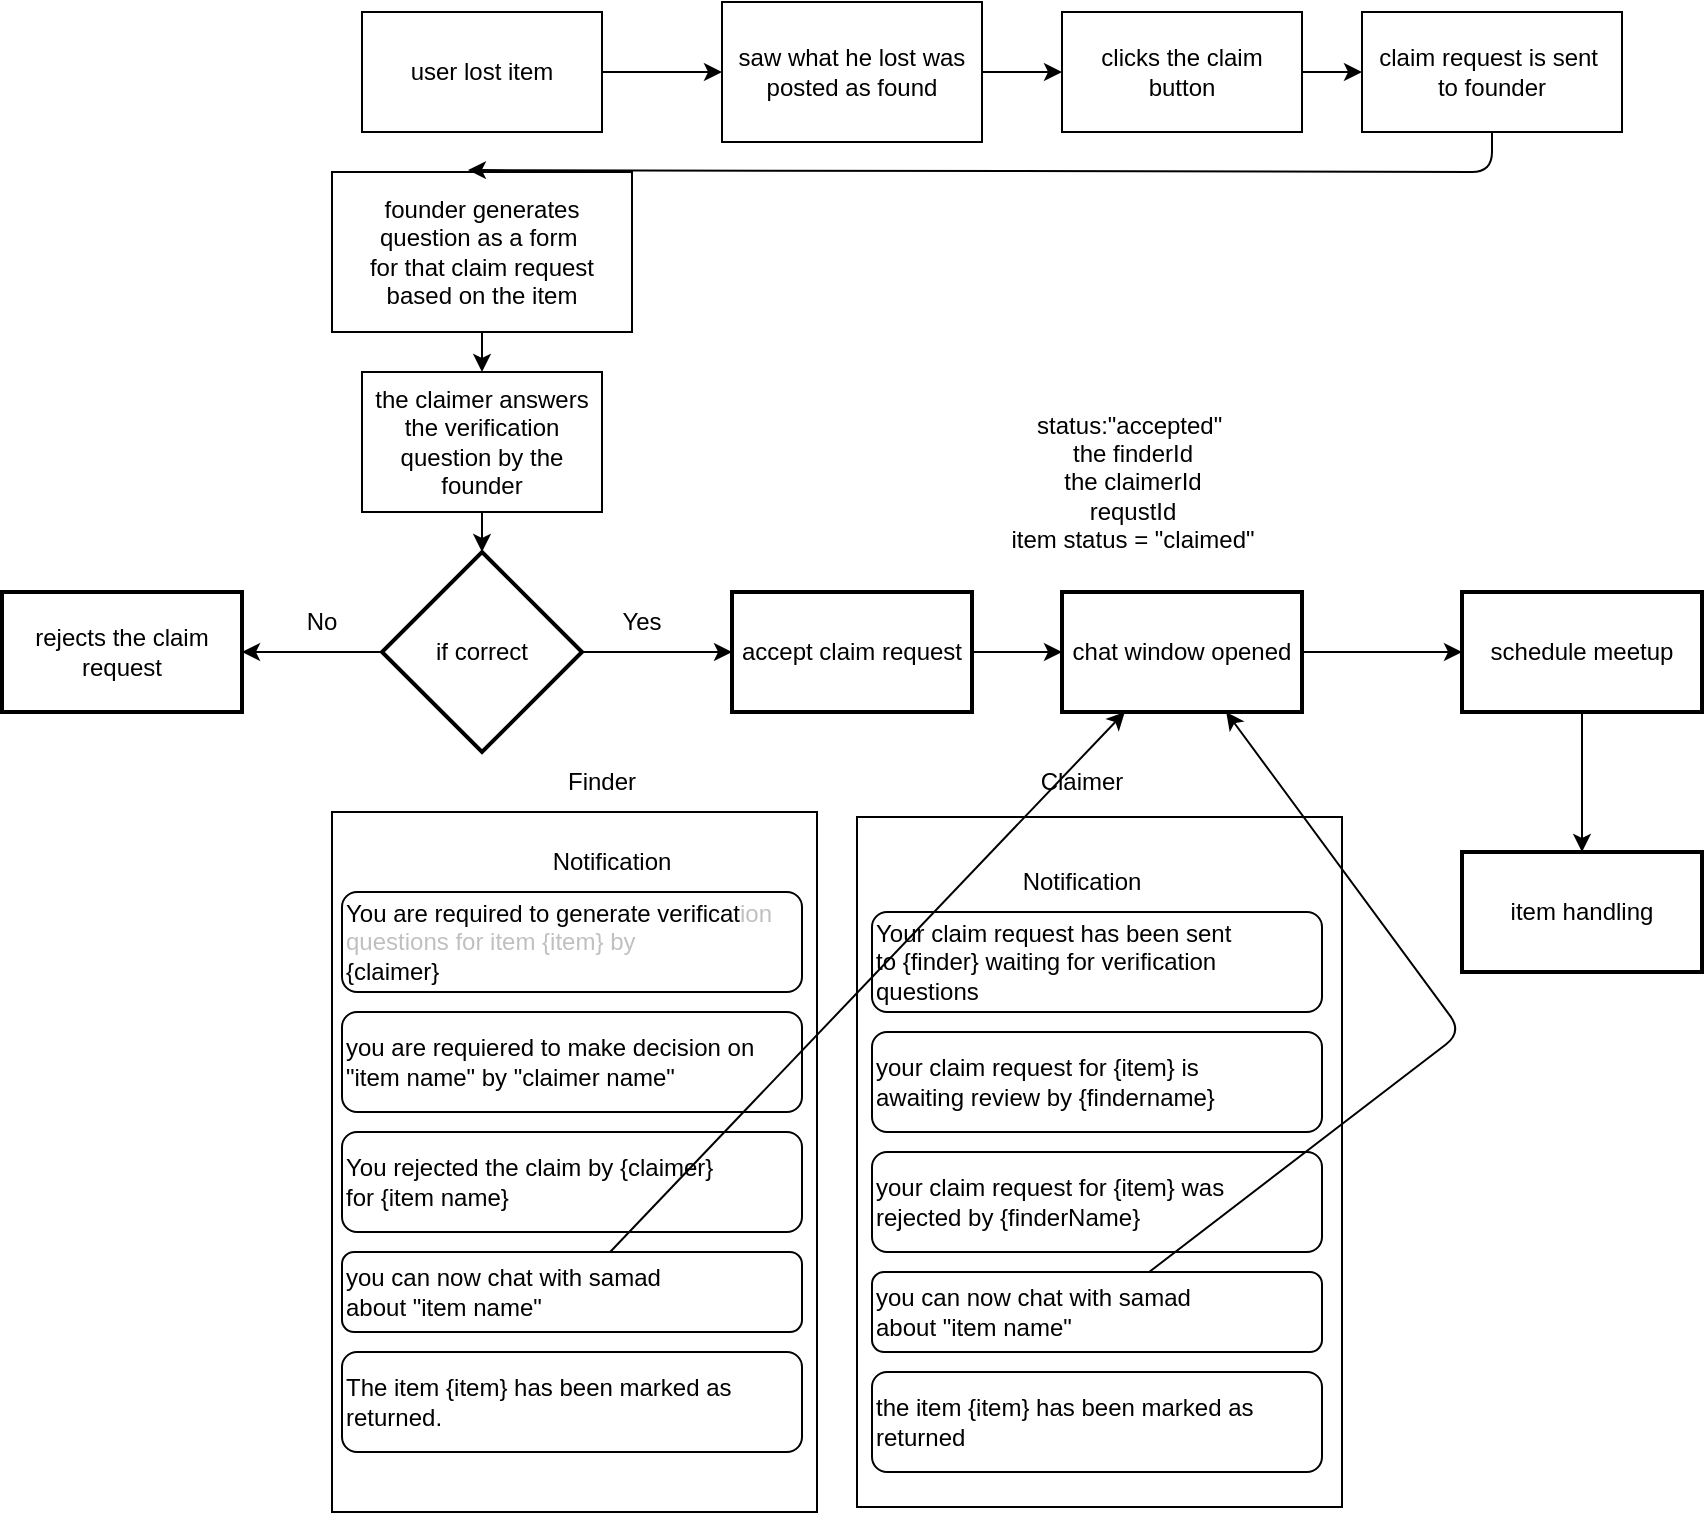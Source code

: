<mxfile>
    <diagram id="sjTv0YCN3FJlPjP7VC1Z" name="Page-1">
        <mxGraphModel dx="1722" dy="475" grid="1" gridSize="10" guides="1" tooltips="1" connect="1" arrows="1" fold="1" page="1" pageScale="1" pageWidth="850" pageHeight="1100" math="0" shadow="0">
            <root>
                <mxCell id="0"/>
                <mxCell id="1" parent="0"/>
                <mxCell id="12" value="" style="edgeStyle=none;html=1;" parent="1" source="5" target="6" edge="1">
                    <mxGeometry relative="1" as="geometry"/>
                </mxCell>
                <mxCell id="5" value="user lost item" style="rounded=0;whiteSpace=wrap;html=1;" parent="1" vertex="1">
                    <mxGeometry x="100" y="130" width="120" height="60" as="geometry"/>
                </mxCell>
                <mxCell id="13" value="" style="edgeStyle=none;html=1;" parent="1" source="6" target="7" edge="1">
                    <mxGeometry relative="1" as="geometry"/>
                </mxCell>
                <mxCell id="6" value="saw what he lost was&lt;div&gt;posted as found&lt;/div&gt;" style="rounded=0;whiteSpace=wrap;html=1;" parent="1" vertex="1">
                    <mxGeometry x="280" y="125" width="130" height="70" as="geometry"/>
                </mxCell>
                <mxCell id="14" value="" style="edgeStyle=none;html=1;" parent="1" source="7" target="8" edge="1">
                    <mxGeometry relative="1" as="geometry"/>
                </mxCell>
                <mxCell id="7" value="clicks the claim&lt;div&gt;button&lt;/div&gt;" style="rounded=0;whiteSpace=wrap;html=1;" parent="1" vertex="1">
                    <mxGeometry x="450" y="130" width="120" height="60" as="geometry"/>
                </mxCell>
                <mxCell id="8" value="claim request is sent&amp;nbsp;&lt;div&gt;to founder&lt;/div&gt;" style="rounded=0;whiteSpace=wrap;html=1;" parent="1" vertex="1">
                    <mxGeometry x="600" y="130" width="130" height="60" as="geometry"/>
                </mxCell>
                <mxCell id="31" value="" style="edgeStyle=none;html=1;" parent="1" source="9" target="30" edge="1">
                    <mxGeometry relative="1" as="geometry"/>
                </mxCell>
                <mxCell id="9" value="founder generates&lt;div&gt;question as a form&amp;nbsp;&lt;/div&gt;&lt;div&gt;for that claim request&lt;/div&gt;&lt;div&gt;based on the item&lt;/div&gt;" style="rounded=0;whiteSpace=wrap;html=1;" parent="1" vertex="1">
                    <mxGeometry x="85" y="210" width="150" height="80" as="geometry"/>
                </mxCell>
                <mxCell id="15" style="edgeStyle=none;html=1;entryX=0.453;entryY=-0.012;entryDx=0;entryDy=0;entryPerimeter=0;" parent="1" source="8" target="9" edge="1">
                    <mxGeometry relative="1" as="geometry">
                        <mxPoint x="150" y="250" as="targetPoint"/>
                        <Array as="points">
                            <mxPoint x="665" y="210"/>
                        </Array>
                    </mxGeometry>
                </mxCell>
                <mxCell id="19" value="" style="edgeStyle=none;html=1;" parent="1" source="16" target="18" edge="1">
                    <mxGeometry relative="1" as="geometry"/>
                </mxCell>
                <mxCell id="21" value="" style="edgeStyle=none;html=1;" parent="1" source="16" target="20" edge="1">
                    <mxGeometry relative="1" as="geometry"/>
                </mxCell>
                <mxCell id="16" value="if correct" style="strokeWidth=2;html=1;shape=mxgraph.flowchart.decision;whiteSpace=wrap;" parent="1" vertex="1">
                    <mxGeometry x="110" y="400" width="100" height="100" as="geometry"/>
                </mxCell>
                <mxCell id="18" value="rejects the claim request" style="whiteSpace=wrap;html=1;strokeWidth=2;" parent="1" vertex="1">
                    <mxGeometry x="-80" y="420" width="120" height="60" as="geometry"/>
                </mxCell>
                <mxCell id="25" value="" style="edgeStyle=none;html=1;" parent="1" source="20" target="24" edge="1">
                    <mxGeometry relative="1" as="geometry"/>
                </mxCell>
                <mxCell id="20" value="accept claim request" style="whiteSpace=wrap;html=1;strokeWidth=2;" parent="1" vertex="1">
                    <mxGeometry x="285" y="420" width="120" height="60" as="geometry"/>
                </mxCell>
                <mxCell id="22" value="No" style="text;html=1;align=center;verticalAlign=middle;whiteSpace=wrap;rounded=0;" parent="1" vertex="1">
                    <mxGeometry x="50" y="420" width="60" height="30" as="geometry"/>
                </mxCell>
                <mxCell id="23" value="Yes" style="text;html=1;align=center;verticalAlign=middle;whiteSpace=wrap;rounded=0;" parent="1" vertex="1">
                    <mxGeometry x="210" y="420" width="60" height="30" as="geometry"/>
                </mxCell>
                <mxCell id="29" value="" style="edgeStyle=none;html=1;" parent="1" source="24" target="28" edge="1">
                    <mxGeometry relative="1" as="geometry"/>
                </mxCell>
                <mxCell id="24" value="chat window opened" style="whiteSpace=wrap;html=1;strokeWidth=2;" parent="1" vertex="1">
                    <mxGeometry x="450" y="420" width="120" height="60" as="geometry"/>
                </mxCell>
                <mxCell id="60" value="" style="edgeStyle=none;html=1;" edge="1" parent="1" source="28" target="59">
                    <mxGeometry relative="1" as="geometry"/>
                </mxCell>
                <mxCell id="28" value="schedule meetup" style="whiteSpace=wrap;html=1;strokeWidth=2;" parent="1" vertex="1">
                    <mxGeometry x="650" y="420" width="120" height="60" as="geometry"/>
                </mxCell>
                <mxCell id="32" value="" style="edgeStyle=none;html=1;" parent="1" source="30" target="16" edge="1">
                    <mxGeometry relative="1" as="geometry"/>
                </mxCell>
                <mxCell id="30" value="the claimer answers&lt;div&gt;the verification question by the founder&lt;/div&gt;" style="whiteSpace=wrap;html=1;" parent="1" vertex="1">
                    <mxGeometry x="100" y="310" width="120" height="70" as="geometry"/>
                </mxCell>
                <mxCell id="38" value="" style="rounded=0;whiteSpace=wrap;html=1;rotation=90;" parent="1" vertex="1">
                    <mxGeometry x="31.25" y="583.75" width="350" height="242.5" as="geometry"/>
                </mxCell>
                <mxCell id="35" value="Notification" style="text;html=1;align=center;verticalAlign=middle;whiteSpace=wrap;rounded=0;" parent="1" vertex="1">
                    <mxGeometry x="170" y="540" width="110" height="30" as="geometry"/>
                </mxCell>
                <mxCell id="36" value="you can now chat with samad&lt;div&gt;about &quot;item name&quot;&lt;/div&gt;" style="rounded=1;whiteSpace=wrap;html=1;align=left;" parent="1" vertex="1">
                    <mxGeometry x="90" y="750" width="230" height="40" as="geometry"/>
                </mxCell>
                <mxCell id="37" value="&lt;div style=&quot;&quot;&gt;&lt;span style=&quot;background-color: transparent;&quot;&gt;you are requiered to make decision on &quot;item name&quot; by &quot;claimer name&quot;&lt;/span&gt;&lt;/div&gt;" style="rounded=1;whiteSpace=wrap;html=1;align=left;" parent="1" vertex="1">
                    <mxGeometry x="90" y="630" width="230" height="50" as="geometry"/>
                </mxCell>
                <mxCell id="40" value="You rejected the claim by {claimer}&lt;div&gt;for {item name}&lt;/div&gt;" style="rounded=1;whiteSpace=wrap;html=1;align=left;" parent="1" vertex="1">
                    <mxGeometry x="90" y="690" width="230" height="50" as="geometry"/>
                </mxCell>
                <mxCell id="41" value="The item {item} has been marked as&amp;nbsp;&lt;div&gt;returned.&lt;/div&gt;" style="rounded=1;whiteSpace=wrap;html=1;align=left;" parent="1" vertex="1">
                    <mxGeometry x="90" y="800" width="230" height="50" as="geometry"/>
                </mxCell>
                <mxCell id="43" value="" style="rounded=0;whiteSpace=wrap;html=1;rotation=90;" parent="1" vertex="1">
                    <mxGeometry x="296.25" y="583.75" width="345" height="242.5" as="geometry"/>
                </mxCell>
                <mxCell id="44" value="Notification" style="text;html=1;align=center;verticalAlign=middle;whiteSpace=wrap;rounded=0;" parent="1" vertex="1">
                    <mxGeometry x="405" y="550" width="110" height="30" as="geometry"/>
                </mxCell>
                <mxCell id="45" value="you can now chat with samad&lt;div&gt;about &quot;item name&quot;&lt;/div&gt;" style="rounded=1;whiteSpace=wrap;html=1;align=left;" parent="1" vertex="1">
                    <mxGeometry x="355" y="760" width="225" height="40" as="geometry"/>
                </mxCell>
                <mxCell id="46" value="&lt;div style=&quot;&quot;&gt;your claim request for {item} is&amp;nbsp;&lt;/div&gt;&lt;div style=&quot;&quot;&gt;awaiting review by {findername}&lt;/div&gt;" style="rounded=1;whiteSpace=wrap;html=1;align=left;" parent="1" vertex="1">
                    <mxGeometry x="355" y="640" width="225" height="50" as="geometry"/>
                </mxCell>
                <mxCell id="47" value="your claim request for {item} was&amp;nbsp;&lt;div&gt;rejected by {finderName}&lt;/div&gt;" style="rounded=1;whiteSpace=wrap;html=1;align=left;" parent="1" vertex="1">
                    <mxGeometry x="355" y="700" width="225" height="50" as="geometry"/>
                </mxCell>
                <mxCell id="48" value="the item {item} has been marked as&lt;div&gt;returned&lt;/div&gt;" style="rounded=1;whiteSpace=wrap;html=1;align=left;" parent="1" vertex="1">
                    <mxGeometry x="355" y="810" width="225" height="50" as="geometry"/>
                </mxCell>
                <mxCell id="49" value="Finder" style="text;html=1;align=center;verticalAlign=middle;whiteSpace=wrap;rounded=0;" parent="1" vertex="1">
                    <mxGeometry x="190" y="500" width="60" height="30" as="geometry"/>
                </mxCell>
                <mxCell id="51" value="Claimer" style="text;html=1;align=center;verticalAlign=middle;whiteSpace=wrap;rounded=0;" parent="1" vertex="1">
                    <mxGeometry x="430" y="500" width="60" height="30" as="geometry"/>
                </mxCell>
                <mxCell id="52" value="You are required to generate verificat&lt;span style=&quot;color: rgb(192, 192, 192); background-color: transparent;&quot;&gt;ion questions for item {item} by&amp;nbsp;&lt;/span&gt;&lt;div&gt;{claimer}&lt;/div&gt;" style="rounded=1;whiteSpace=wrap;html=1;align=left;" vertex="1" parent="1">
                    <mxGeometry x="90" y="570" width="230" height="50" as="geometry"/>
                </mxCell>
                <mxCell id="53" value="Your claim request has been sent&lt;div&gt;to {finder} waiting for verification&lt;/div&gt;&lt;div&gt;questions&lt;/div&gt;" style="rounded=1;whiteSpace=wrap;html=1;align=left;" vertex="1" parent="1">
                    <mxGeometry x="355" y="580" width="225" height="50" as="geometry"/>
                </mxCell>
                <mxCell id="54" style="edgeStyle=none;html=1;" edge="1" parent="1" source="45" target="24">
                    <mxGeometry relative="1" as="geometry">
                        <Array as="points">
                            <mxPoint x="650" y="640"/>
                        </Array>
                    </mxGeometry>
                </mxCell>
                <mxCell id="56" style="edgeStyle=none;html=1;" edge="1" parent="1" source="36" target="24">
                    <mxGeometry relative="1" as="geometry">
                        <mxPoint x="50" y="770" as="targetPoint"/>
                    </mxGeometry>
                </mxCell>
                <mxCell id="57" value="status:&quot;accepted&quot;&amp;nbsp;&lt;div&gt;the finderId&lt;/div&gt;&lt;div&gt;the claimerId&lt;/div&gt;&lt;div&gt;requstId&lt;/div&gt;&lt;div&gt;item status = &quot;claimed&quot;&lt;/div&gt;" style="text;html=1;align=center;verticalAlign=middle;resizable=0;points=[];autosize=1;strokeColor=none;fillColor=none;" vertex="1" parent="1">
                    <mxGeometry x="410" y="320" width="150" height="90" as="geometry"/>
                </mxCell>
                <mxCell id="59" value="item handling" style="whiteSpace=wrap;html=1;strokeWidth=2;" vertex="1" parent="1">
                    <mxGeometry x="650" y="550" width="120" height="60" as="geometry"/>
                </mxCell>
            </root>
        </mxGraphModel>
    </diagram>
</mxfile>